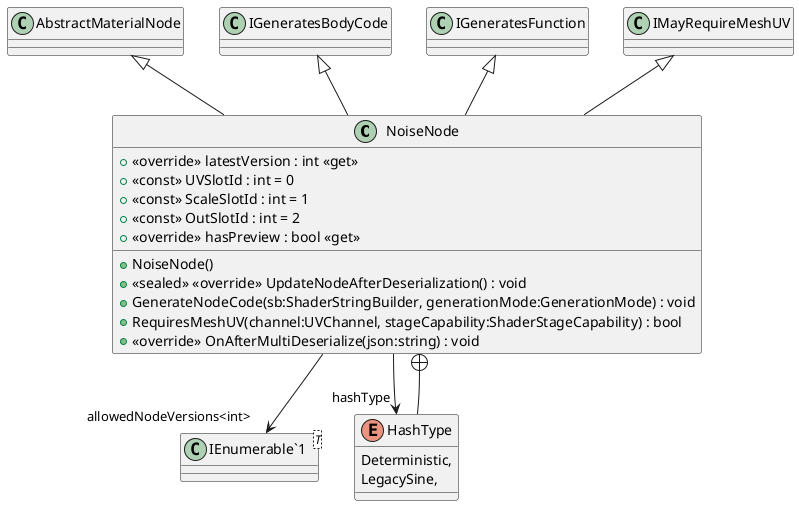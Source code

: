 @startuml
class NoiseNode {
    + <<override>> latestVersion : int <<get>>
    + <<const>> UVSlotId : int = 0
    + <<const>> ScaleSlotId : int = 1
    + <<const>> OutSlotId : int = 2
    + NoiseNode()
    + <<override>> hasPreview : bool <<get>>
    + <<sealed>> <<override>> UpdateNodeAfterDeserialization() : void
    + GenerateNodeCode(sb:ShaderStringBuilder, generationMode:GenerationMode) : void
    + RequiresMeshUV(channel:UVChannel, stageCapability:ShaderStageCapability) : bool
    + <<override>> OnAfterMultiDeserialize(json:string) : void
}
class "IEnumerable`1"<T> {
}
enum HashType {
    Deterministic,
    LegacySine,
}
AbstractMaterialNode <|-- NoiseNode
IGeneratesBodyCode <|-- NoiseNode
IGeneratesFunction <|-- NoiseNode
IMayRequireMeshUV <|-- NoiseNode
NoiseNode --> "allowedNodeVersions<int>" "IEnumerable`1"
NoiseNode --> "hashType" HashType
NoiseNode +-- HashType
@enduml
